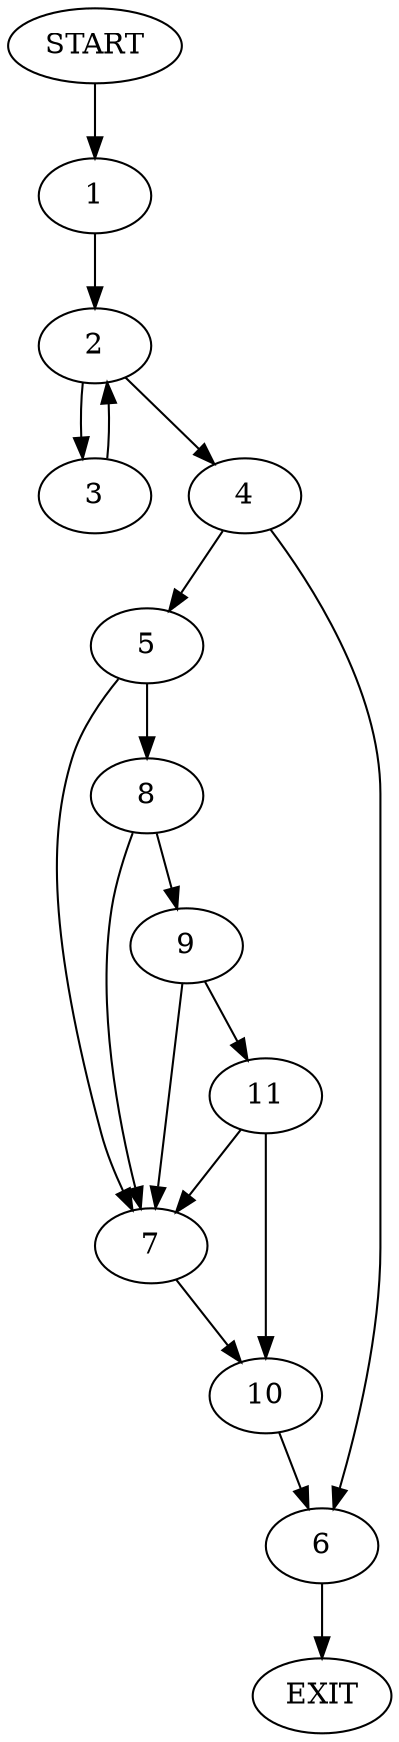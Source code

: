 digraph {
0 [label="START"]
12 [label="EXIT"]
0 -> 1
1 -> 2
2 -> 3
2 -> 4
4 -> 5
4 -> 6
3 -> 2
5 -> 7
5 -> 8
6 -> 12
8 -> 9
8 -> 7
7 -> 10
9 -> 7
9 -> 11
11 -> 7
11 -> 10
10 -> 6
}
